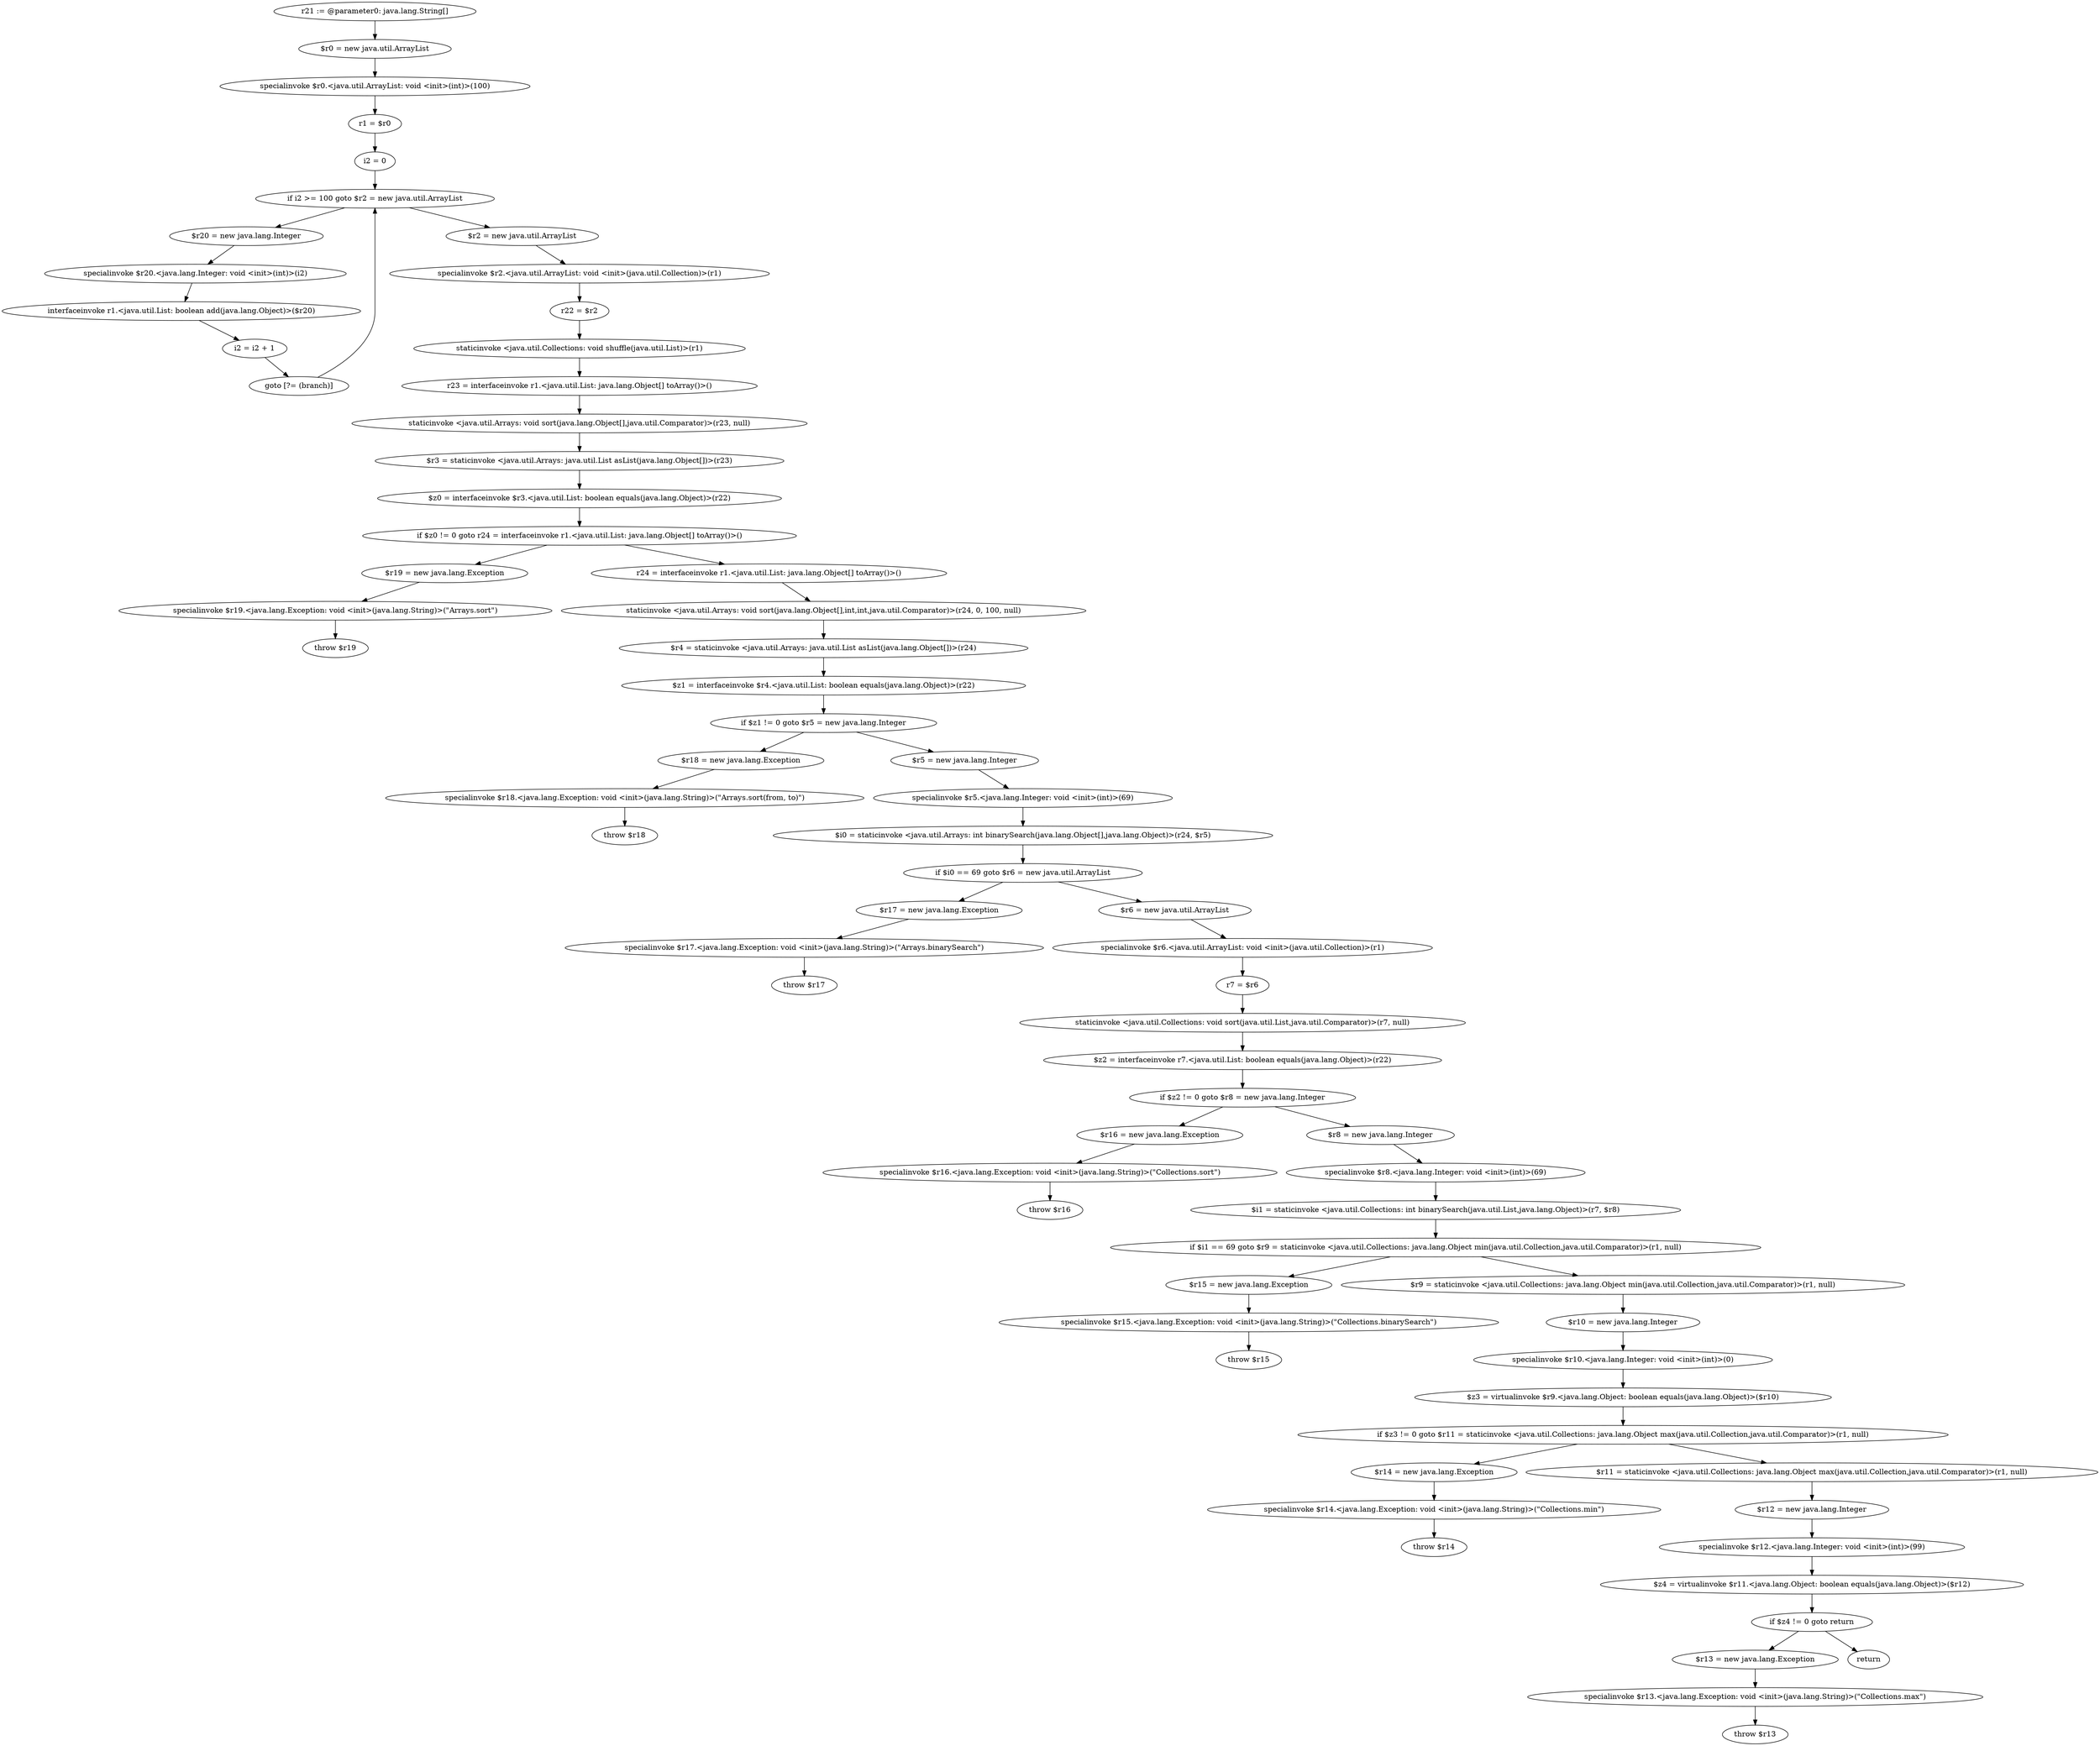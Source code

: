 digraph "unitGraph" {
    "r21 := @parameter0: java.lang.String[]"
    "$r0 = new java.util.ArrayList"
    "specialinvoke $r0.<java.util.ArrayList: void <init>(int)>(100)"
    "r1 = $r0"
    "i2 = 0"
    "if i2 >= 100 goto $r2 = new java.util.ArrayList"
    "$r20 = new java.lang.Integer"
    "specialinvoke $r20.<java.lang.Integer: void <init>(int)>(i2)"
    "interfaceinvoke r1.<java.util.List: boolean add(java.lang.Object)>($r20)"
    "i2 = i2 + 1"
    "goto [?= (branch)]"
    "$r2 = new java.util.ArrayList"
    "specialinvoke $r2.<java.util.ArrayList: void <init>(java.util.Collection)>(r1)"
    "r22 = $r2"
    "staticinvoke <java.util.Collections: void shuffle(java.util.List)>(r1)"
    "r23 = interfaceinvoke r1.<java.util.List: java.lang.Object[] toArray()>()"
    "staticinvoke <java.util.Arrays: void sort(java.lang.Object[],java.util.Comparator)>(r23, null)"
    "$r3 = staticinvoke <java.util.Arrays: java.util.List asList(java.lang.Object[])>(r23)"
    "$z0 = interfaceinvoke $r3.<java.util.List: boolean equals(java.lang.Object)>(r22)"
    "if $z0 != 0 goto r24 = interfaceinvoke r1.<java.util.List: java.lang.Object[] toArray()>()"
    "$r19 = new java.lang.Exception"
    "specialinvoke $r19.<java.lang.Exception: void <init>(java.lang.String)>(\"Arrays.sort\")"
    "throw $r19"
    "r24 = interfaceinvoke r1.<java.util.List: java.lang.Object[] toArray()>()"
    "staticinvoke <java.util.Arrays: void sort(java.lang.Object[],int,int,java.util.Comparator)>(r24, 0, 100, null)"
    "$r4 = staticinvoke <java.util.Arrays: java.util.List asList(java.lang.Object[])>(r24)"
    "$z1 = interfaceinvoke $r4.<java.util.List: boolean equals(java.lang.Object)>(r22)"
    "if $z1 != 0 goto $r5 = new java.lang.Integer"
    "$r18 = new java.lang.Exception"
    "specialinvoke $r18.<java.lang.Exception: void <init>(java.lang.String)>(\"Arrays.sort(from, to)\")"
    "throw $r18"
    "$r5 = new java.lang.Integer"
    "specialinvoke $r5.<java.lang.Integer: void <init>(int)>(69)"
    "$i0 = staticinvoke <java.util.Arrays: int binarySearch(java.lang.Object[],java.lang.Object)>(r24, $r5)"
    "if $i0 == 69 goto $r6 = new java.util.ArrayList"
    "$r17 = new java.lang.Exception"
    "specialinvoke $r17.<java.lang.Exception: void <init>(java.lang.String)>(\"Arrays.binarySearch\")"
    "throw $r17"
    "$r6 = new java.util.ArrayList"
    "specialinvoke $r6.<java.util.ArrayList: void <init>(java.util.Collection)>(r1)"
    "r7 = $r6"
    "staticinvoke <java.util.Collections: void sort(java.util.List,java.util.Comparator)>(r7, null)"
    "$z2 = interfaceinvoke r7.<java.util.List: boolean equals(java.lang.Object)>(r22)"
    "if $z2 != 0 goto $r8 = new java.lang.Integer"
    "$r16 = new java.lang.Exception"
    "specialinvoke $r16.<java.lang.Exception: void <init>(java.lang.String)>(\"Collections.sort\")"
    "throw $r16"
    "$r8 = new java.lang.Integer"
    "specialinvoke $r8.<java.lang.Integer: void <init>(int)>(69)"
    "$i1 = staticinvoke <java.util.Collections: int binarySearch(java.util.List,java.lang.Object)>(r7, $r8)"
    "if $i1 == 69 goto $r9 = staticinvoke <java.util.Collections: java.lang.Object min(java.util.Collection,java.util.Comparator)>(r1, null)"
    "$r15 = new java.lang.Exception"
    "specialinvoke $r15.<java.lang.Exception: void <init>(java.lang.String)>(\"Collections.binarySearch\")"
    "throw $r15"
    "$r9 = staticinvoke <java.util.Collections: java.lang.Object min(java.util.Collection,java.util.Comparator)>(r1, null)"
    "$r10 = new java.lang.Integer"
    "specialinvoke $r10.<java.lang.Integer: void <init>(int)>(0)"
    "$z3 = virtualinvoke $r9.<java.lang.Object: boolean equals(java.lang.Object)>($r10)"
    "if $z3 != 0 goto $r11 = staticinvoke <java.util.Collections: java.lang.Object max(java.util.Collection,java.util.Comparator)>(r1, null)"
    "$r14 = new java.lang.Exception"
    "specialinvoke $r14.<java.lang.Exception: void <init>(java.lang.String)>(\"Collections.min\")"
    "throw $r14"
    "$r11 = staticinvoke <java.util.Collections: java.lang.Object max(java.util.Collection,java.util.Comparator)>(r1, null)"
    "$r12 = new java.lang.Integer"
    "specialinvoke $r12.<java.lang.Integer: void <init>(int)>(99)"
    "$z4 = virtualinvoke $r11.<java.lang.Object: boolean equals(java.lang.Object)>($r12)"
    "if $z4 != 0 goto return"
    "$r13 = new java.lang.Exception"
    "specialinvoke $r13.<java.lang.Exception: void <init>(java.lang.String)>(\"Collections.max\")"
    "throw $r13"
    "return"
    "r21 := @parameter0: java.lang.String[]"->"$r0 = new java.util.ArrayList";
    "$r0 = new java.util.ArrayList"->"specialinvoke $r0.<java.util.ArrayList: void <init>(int)>(100)";
    "specialinvoke $r0.<java.util.ArrayList: void <init>(int)>(100)"->"r1 = $r0";
    "r1 = $r0"->"i2 = 0";
    "i2 = 0"->"if i2 >= 100 goto $r2 = new java.util.ArrayList";
    "if i2 >= 100 goto $r2 = new java.util.ArrayList"->"$r20 = new java.lang.Integer";
    "if i2 >= 100 goto $r2 = new java.util.ArrayList"->"$r2 = new java.util.ArrayList";
    "$r20 = new java.lang.Integer"->"specialinvoke $r20.<java.lang.Integer: void <init>(int)>(i2)";
    "specialinvoke $r20.<java.lang.Integer: void <init>(int)>(i2)"->"interfaceinvoke r1.<java.util.List: boolean add(java.lang.Object)>($r20)";
    "interfaceinvoke r1.<java.util.List: boolean add(java.lang.Object)>($r20)"->"i2 = i2 + 1";
    "i2 = i2 + 1"->"goto [?= (branch)]";
    "goto [?= (branch)]"->"if i2 >= 100 goto $r2 = new java.util.ArrayList";
    "$r2 = new java.util.ArrayList"->"specialinvoke $r2.<java.util.ArrayList: void <init>(java.util.Collection)>(r1)";
    "specialinvoke $r2.<java.util.ArrayList: void <init>(java.util.Collection)>(r1)"->"r22 = $r2";
    "r22 = $r2"->"staticinvoke <java.util.Collections: void shuffle(java.util.List)>(r1)";
    "staticinvoke <java.util.Collections: void shuffle(java.util.List)>(r1)"->"r23 = interfaceinvoke r1.<java.util.List: java.lang.Object[] toArray()>()";
    "r23 = interfaceinvoke r1.<java.util.List: java.lang.Object[] toArray()>()"->"staticinvoke <java.util.Arrays: void sort(java.lang.Object[],java.util.Comparator)>(r23, null)";
    "staticinvoke <java.util.Arrays: void sort(java.lang.Object[],java.util.Comparator)>(r23, null)"->"$r3 = staticinvoke <java.util.Arrays: java.util.List asList(java.lang.Object[])>(r23)";
    "$r3 = staticinvoke <java.util.Arrays: java.util.List asList(java.lang.Object[])>(r23)"->"$z0 = interfaceinvoke $r3.<java.util.List: boolean equals(java.lang.Object)>(r22)";
    "$z0 = interfaceinvoke $r3.<java.util.List: boolean equals(java.lang.Object)>(r22)"->"if $z0 != 0 goto r24 = interfaceinvoke r1.<java.util.List: java.lang.Object[] toArray()>()";
    "if $z0 != 0 goto r24 = interfaceinvoke r1.<java.util.List: java.lang.Object[] toArray()>()"->"$r19 = new java.lang.Exception";
    "if $z0 != 0 goto r24 = interfaceinvoke r1.<java.util.List: java.lang.Object[] toArray()>()"->"r24 = interfaceinvoke r1.<java.util.List: java.lang.Object[] toArray()>()";
    "$r19 = new java.lang.Exception"->"specialinvoke $r19.<java.lang.Exception: void <init>(java.lang.String)>(\"Arrays.sort\")";
    "specialinvoke $r19.<java.lang.Exception: void <init>(java.lang.String)>(\"Arrays.sort\")"->"throw $r19";
    "r24 = interfaceinvoke r1.<java.util.List: java.lang.Object[] toArray()>()"->"staticinvoke <java.util.Arrays: void sort(java.lang.Object[],int,int,java.util.Comparator)>(r24, 0, 100, null)";
    "staticinvoke <java.util.Arrays: void sort(java.lang.Object[],int,int,java.util.Comparator)>(r24, 0, 100, null)"->"$r4 = staticinvoke <java.util.Arrays: java.util.List asList(java.lang.Object[])>(r24)";
    "$r4 = staticinvoke <java.util.Arrays: java.util.List asList(java.lang.Object[])>(r24)"->"$z1 = interfaceinvoke $r4.<java.util.List: boolean equals(java.lang.Object)>(r22)";
    "$z1 = interfaceinvoke $r4.<java.util.List: boolean equals(java.lang.Object)>(r22)"->"if $z1 != 0 goto $r5 = new java.lang.Integer";
    "if $z1 != 0 goto $r5 = new java.lang.Integer"->"$r18 = new java.lang.Exception";
    "if $z1 != 0 goto $r5 = new java.lang.Integer"->"$r5 = new java.lang.Integer";
    "$r18 = new java.lang.Exception"->"specialinvoke $r18.<java.lang.Exception: void <init>(java.lang.String)>(\"Arrays.sort(from, to)\")";
    "specialinvoke $r18.<java.lang.Exception: void <init>(java.lang.String)>(\"Arrays.sort(from, to)\")"->"throw $r18";
    "$r5 = new java.lang.Integer"->"specialinvoke $r5.<java.lang.Integer: void <init>(int)>(69)";
    "specialinvoke $r5.<java.lang.Integer: void <init>(int)>(69)"->"$i0 = staticinvoke <java.util.Arrays: int binarySearch(java.lang.Object[],java.lang.Object)>(r24, $r5)";
    "$i0 = staticinvoke <java.util.Arrays: int binarySearch(java.lang.Object[],java.lang.Object)>(r24, $r5)"->"if $i0 == 69 goto $r6 = new java.util.ArrayList";
    "if $i0 == 69 goto $r6 = new java.util.ArrayList"->"$r17 = new java.lang.Exception";
    "if $i0 == 69 goto $r6 = new java.util.ArrayList"->"$r6 = new java.util.ArrayList";
    "$r17 = new java.lang.Exception"->"specialinvoke $r17.<java.lang.Exception: void <init>(java.lang.String)>(\"Arrays.binarySearch\")";
    "specialinvoke $r17.<java.lang.Exception: void <init>(java.lang.String)>(\"Arrays.binarySearch\")"->"throw $r17";
    "$r6 = new java.util.ArrayList"->"specialinvoke $r6.<java.util.ArrayList: void <init>(java.util.Collection)>(r1)";
    "specialinvoke $r6.<java.util.ArrayList: void <init>(java.util.Collection)>(r1)"->"r7 = $r6";
    "r7 = $r6"->"staticinvoke <java.util.Collections: void sort(java.util.List,java.util.Comparator)>(r7, null)";
    "staticinvoke <java.util.Collections: void sort(java.util.List,java.util.Comparator)>(r7, null)"->"$z2 = interfaceinvoke r7.<java.util.List: boolean equals(java.lang.Object)>(r22)";
    "$z2 = interfaceinvoke r7.<java.util.List: boolean equals(java.lang.Object)>(r22)"->"if $z2 != 0 goto $r8 = new java.lang.Integer";
    "if $z2 != 0 goto $r8 = new java.lang.Integer"->"$r16 = new java.lang.Exception";
    "if $z2 != 0 goto $r8 = new java.lang.Integer"->"$r8 = new java.lang.Integer";
    "$r16 = new java.lang.Exception"->"specialinvoke $r16.<java.lang.Exception: void <init>(java.lang.String)>(\"Collections.sort\")";
    "specialinvoke $r16.<java.lang.Exception: void <init>(java.lang.String)>(\"Collections.sort\")"->"throw $r16";
    "$r8 = new java.lang.Integer"->"specialinvoke $r8.<java.lang.Integer: void <init>(int)>(69)";
    "specialinvoke $r8.<java.lang.Integer: void <init>(int)>(69)"->"$i1 = staticinvoke <java.util.Collections: int binarySearch(java.util.List,java.lang.Object)>(r7, $r8)";
    "$i1 = staticinvoke <java.util.Collections: int binarySearch(java.util.List,java.lang.Object)>(r7, $r8)"->"if $i1 == 69 goto $r9 = staticinvoke <java.util.Collections: java.lang.Object min(java.util.Collection,java.util.Comparator)>(r1, null)";
    "if $i1 == 69 goto $r9 = staticinvoke <java.util.Collections: java.lang.Object min(java.util.Collection,java.util.Comparator)>(r1, null)"->"$r15 = new java.lang.Exception";
    "if $i1 == 69 goto $r9 = staticinvoke <java.util.Collections: java.lang.Object min(java.util.Collection,java.util.Comparator)>(r1, null)"->"$r9 = staticinvoke <java.util.Collections: java.lang.Object min(java.util.Collection,java.util.Comparator)>(r1, null)";
    "$r15 = new java.lang.Exception"->"specialinvoke $r15.<java.lang.Exception: void <init>(java.lang.String)>(\"Collections.binarySearch\")";
    "specialinvoke $r15.<java.lang.Exception: void <init>(java.lang.String)>(\"Collections.binarySearch\")"->"throw $r15";
    "$r9 = staticinvoke <java.util.Collections: java.lang.Object min(java.util.Collection,java.util.Comparator)>(r1, null)"->"$r10 = new java.lang.Integer";
    "$r10 = new java.lang.Integer"->"specialinvoke $r10.<java.lang.Integer: void <init>(int)>(0)";
    "specialinvoke $r10.<java.lang.Integer: void <init>(int)>(0)"->"$z3 = virtualinvoke $r9.<java.lang.Object: boolean equals(java.lang.Object)>($r10)";
    "$z3 = virtualinvoke $r9.<java.lang.Object: boolean equals(java.lang.Object)>($r10)"->"if $z3 != 0 goto $r11 = staticinvoke <java.util.Collections: java.lang.Object max(java.util.Collection,java.util.Comparator)>(r1, null)";
    "if $z3 != 0 goto $r11 = staticinvoke <java.util.Collections: java.lang.Object max(java.util.Collection,java.util.Comparator)>(r1, null)"->"$r14 = new java.lang.Exception";
    "if $z3 != 0 goto $r11 = staticinvoke <java.util.Collections: java.lang.Object max(java.util.Collection,java.util.Comparator)>(r1, null)"->"$r11 = staticinvoke <java.util.Collections: java.lang.Object max(java.util.Collection,java.util.Comparator)>(r1, null)";
    "$r14 = new java.lang.Exception"->"specialinvoke $r14.<java.lang.Exception: void <init>(java.lang.String)>(\"Collections.min\")";
    "specialinvoke $r14.<java.lang.Exception: void <init>(java.lang.String)>(\"Collections.min\")"->"throw $r14";
    "$r11 = staticinvoke <java.util.Collections: java.lang.Object max(java.util.Collection,java.util.Comparator)>(r1, null)"->"$r12 = new java.lang.Integer";
    "$r12 = new java.lang.Integer"->"specialinvoke $r12.<java.lang.Integer: void <init>(int)>(99)";
    "specialinvoke $r12.<java.lang.Integer: void <init>(int)>(99)"->"$z4 = virtualinvoke $r11.<java.lang.Object: boolean equals(java.lang.Object)>($r12)";
    "$z4 = virtualinvoke $r11.<java.lang.Object: boolean equals(java.lang.Object)>($r12)"->"if $z4 != 0 goto return";
    "if $z4 != 0 goto return"->"$r13 = new java.lang.Exception";
    "if $z4 != 0 goto return"->"return";
    "$r13 = new java.lang.Exception"->"specialinvoke $r13.<java.lang.Exception: void <init>(java.lang.String)>(\"Collections.max\")";
    "specialinvoke $r13.<java.lang.Exception: void <init>(java.lang.String)>(\"Collections.max\")"->"throw $r13";
}
